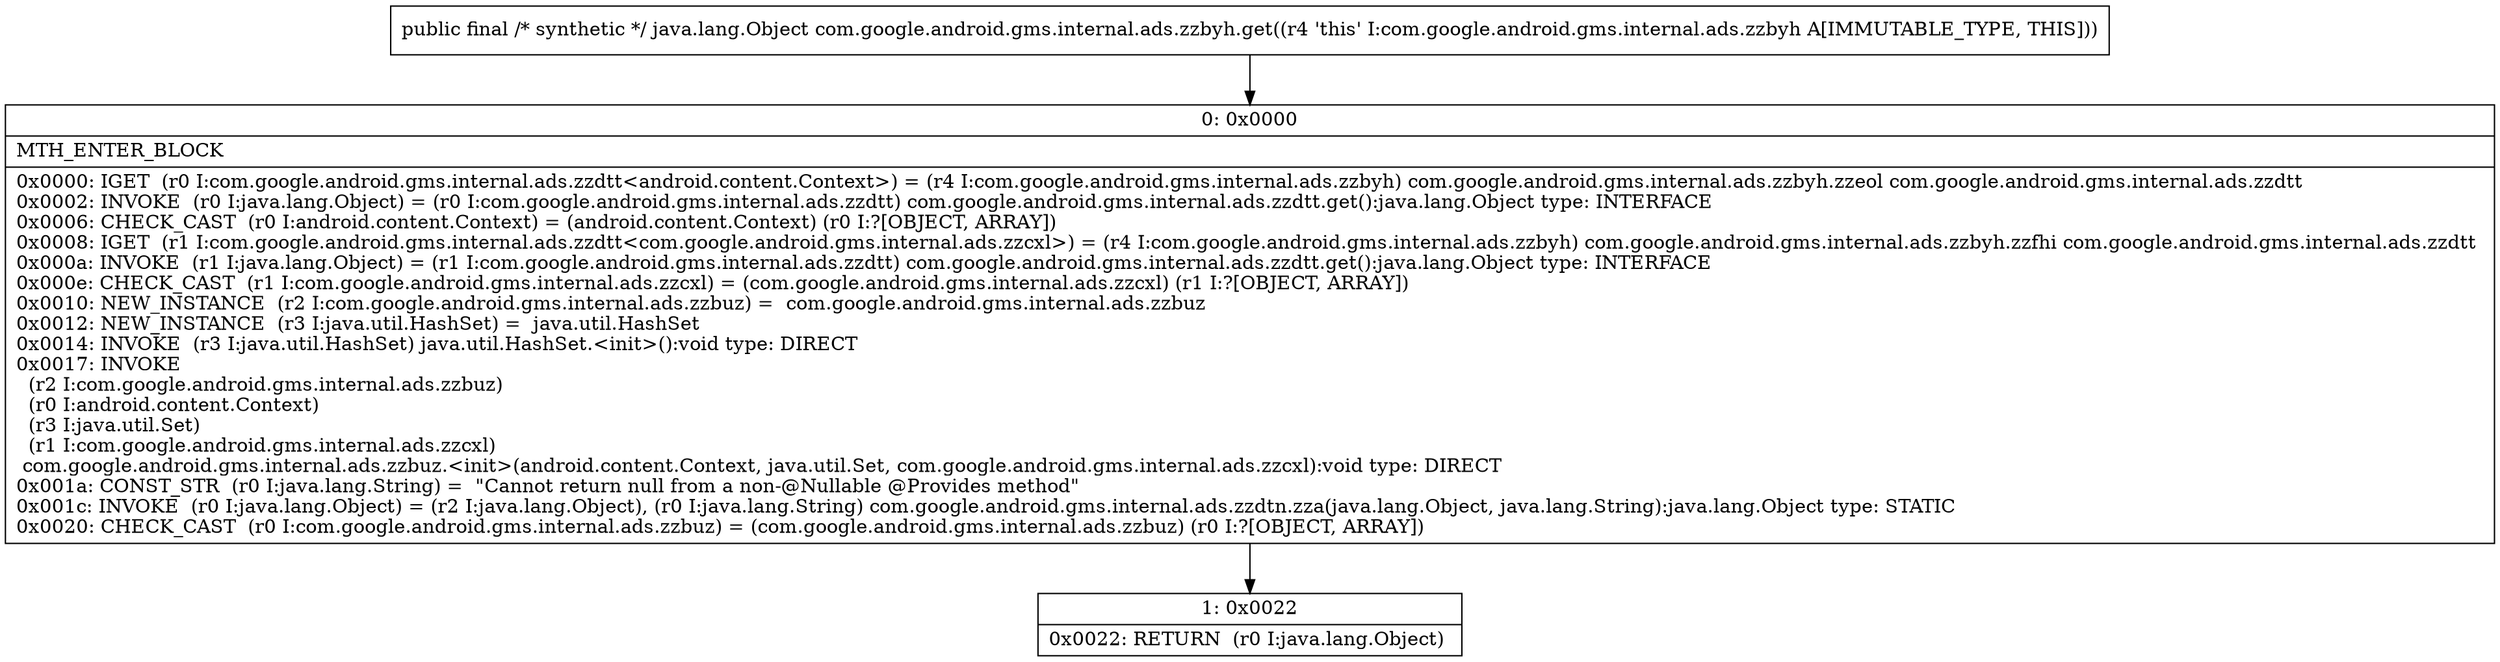 digraph "CFG forcom.google.android.gms.internal.ads.zzbyh.get()Ljava\/lang\/Object;" {
Node_0 [shape=record,label="{0\:\ 0x0000|MTH_ENTER_BLOCK\l|0x0000: IGET  (r0 I:com.google.android.gms.internal.ads.zzdtt\<android.content.Context\>) = (r4 I:com.google.android.gms.internal.ads.zzbyh) com.google.android.gms.internal.ads.zzbyh.zzeol com.google.android.gms.internal.ads.zzdtt \l0x0002: INVOKE  (r0 I:java.lang.Object) = (r0 I:com.google.android.gms.internal.ads.zzdtt) com.google.android.gms.internal.ads.zzdtt.get():java.lang.Object type: INTERFACE \l0x0006: CHECK_CAST  (r0 I:android.content.Context) = (android.content.Context) (r0 I:?[OBJECT, ARRAY]) \l0x0008: IGET  (r1 I:com.google.android.gms.internal.ads.zzdtt\<com.google.android.gms.internal.ads.zzcxl\>) = (r4 I:com.google.android.gms.internal.ads.zzbyh) com.google.android.gms.internal.ads.zzbyh.zzfhi com.google.android.gms.internal.ads.zzdtt \l0x000a: INVOKE  (r1 I:java.lang.Object) = (r1 I:com.google.android.gms.internal.ads.zzdtt) com.google.android.gms.internal.ads.zzdtt.get():java.lang.Object type: INTERFACE \l0x000e: CHECK_CAST  (r1 I:com.google.android.gms.internal.ads.zzcxl) = (com.google.android.gms.internal.ads.zzcxl) (r1 I:?[OBJECT, ARRAY]) \l0x0010: NEW_INSTANCE  (r2 I:com.google.android.gms.internal.ads.zzbuz) =  com.google.android.gms.internal.ads.zzbuz \l0x0012: NEW_INSTANCE  (r3 I:java.util.HashSet) =  java.util.HashSet \l0x0014: INVOKE  (r3 I:java.util.HashSet) java.util.HashSet.\<init\>():void type: DIRECT \l0x0017: INVOKE  \l  (r2 I:com.google.android.gms.internal.ads.zzbuz)\l  (r0 I:android.content.Context)\l  (r3 I:java.util.Set)\l  (r1 I:com.google.android.gms.internal.ads.zzcxl)\l com.google.android.gms.internal.ads.zzbuz.\<init\>(android.content.Context, java.util.Set, com.google.android.gms.internal.ads.zzcxl):void type: DIRECT \l0x001a: CONST_STR  (r0 I:java.lang.String) =  \"Cannot return null from a non\-@Nullable @Provides method\" \l0x001c: INVOKE  (r0 I:java.lang.Object) = (r2 I:java.lang.Object), (r0 I:java.lang.String) com.google.android.gms.internal.ads.zzdtn.zza(java.lang.Object, java.lang.String):java.lang.Object type: STATIC \l0x0020: CHECK_CAST  (r0 I:com.google.android.gms.internal.ads.zzbuz) = (com.google.android.gms.internal.ads.zzbuz) (r0 I:?[OBJECT, ARRAY]) \l}"];
Node_1 [shape=record,label="{1\:\ 0x0022|0x0022: RETURN  (r0 I:java.lang.Object) \l}"];
MethodNode[shape=record,label="{public final \/* synthetic *\/ java.lang.Object com.google.android.gms.internal.ads.zzbyh.get((r4 'this' I:com.google.android.gms.internal.ads.zzbyh A[IMMUTABLE_TYPE, THIS])) }"];
MethodNode -> Node_0;
Node_0 -> Node_1;
}

